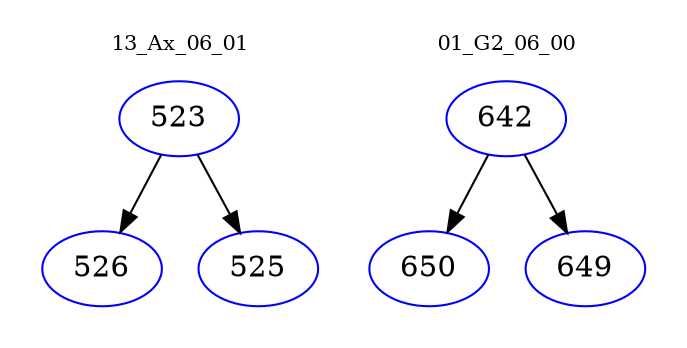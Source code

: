 digraph{
subgraph cluster_0 {
color = white
label = "13_Ax_06_01";
fontsize=10;
T0_523 [label="523", color="blue"]
T0_523 -> T0_526 [color="black"]
T0_526 [label="526", color="blue"]
T0_523 -> T0_525 [color="black"]
T0_525 [label="525", color="blue"]
}
subgraph cluster_1 {
color = white
label = "01_G2_06_00";
fontsize=10;
T1_642 [label="642", color="blue"]
T1_642 -> T1_650 [color="black"]
T1_650 [label="650", color="blue"]
T1_642 -> T1_649 [color="black"]
T1_649 [label="649", color="blue"]
}
}

